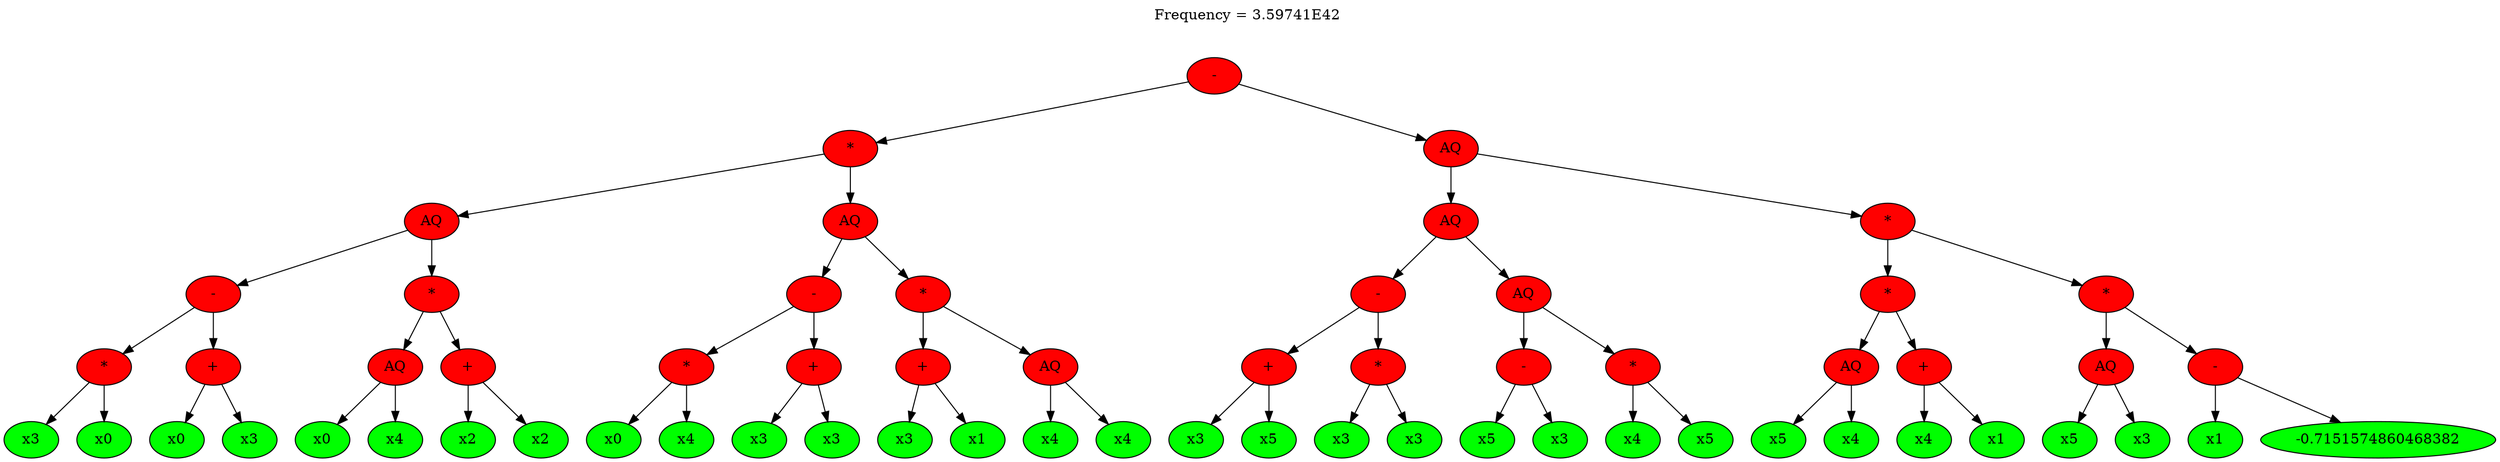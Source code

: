 strict digraph "" {
	graph [label=<Frequency = 3.59741E42
 <br/> <br/> <br/>>,
		labelloc=t
	];
	node [label="\N"];
	0	 [fillcolor="#ff0000",
		label="-",
		style=filled];
	1	 [fillcolor="#ff0000",
		label="*",
		style=filled];
	0 -> 1;
	32	 [fillcolor="#ff0000",
		label=AQ,
		style=filled];
	0 -> 32;
	2	 [fillcolor="#ff0000",
		label=AQ,
		style=filled];
	1 -> 2;
	17	 [fillcolor="#ff0000",
		label=AQ,
		style=filled];
	1 -> 17;
	3	 [fillcolor="#ff0000",
		label="-",
		style=filled];
	2 -> 3;
	10	 [fillcolor="#ff0000",
		label="*",
		style=filled];
	2 -> 10;
	4	 [fillcolor="#ff0000",
		label="*",
		style=filled];
	3 -> 4;
	7	 [fillcolor="#ff0000",
		label="+",
		style=filled];
	3 -> 7;
	5	 [fillcolor="#00ff00",
		label=x3,
		style=filled];
	4 -> 5;
	6	 [fillcolor="#00ff00",
		label=x0,
		style=filled];
	4 -> 6;
	8	 [fillcolor="#00ff00",
		label=x0,
		style=filled];
	7 -> 8;
	9	 [fillcolor="#00ff00",
		label=x3,
		style=filled];
	7 -> 9;
	11	 [fillcolor="#ff0000",
		label=AQ,
		style=filled];
	10 -> 11;
	14	 [fillcolor="#ff0000",
		label="+",
		style=filled];
	10 -> 14;
	12	 [fillcolor="#00ff00",
		label=x0,
		style=filled];
	11 -> 12;
	13	 [fillcolor="#00ff00",
		label=x4,
		style=filled];
	11 -> 13;
	15	 [fillcolor="#00ff00",
		label=x2,
		style=filled];
	14 -> 15;
	16	 [fillcolor="#00ff00",
		label=x2,
		style=filled];
	14 -> 16;
	18	 [fillcolor="#ff0000",
		label="-",
		style=filled];
	17 -> 18;
	25	 [fillcolor="#ff0000",
		label="*",
		style=filled];
	17 -> 25;
	19	 [fillcolor="#ff0000",
		label="*",
		style=filled];
	18 -> 19;
	22	 [fillcolor="#ff0000",
		label="+",
		style=filled];
	18 -> 22;
	20	 [fillcolor="#00ff00",
		label=x0,
		style=filled];
	19 -> 20;
	21	 [fillcolor="#00ff00",
		label=x4,
		style=filled];
	19 -> 21;
	23	 [fillcolor="#00ff00",
		label=x3,
		style=filled];
	22 -> 23;
	24	 [fillcolor="#00ff00",
		label=x3,
		style=filled];
	22 -> 24;
	26	 [fillcolor="#ff0000",
		label="+",
		style=filled];
	25 -> 26;
	29	 [fillcolor="#ff0000",
		label=AQ,
		style=filled];
	25 -> 29;
	27	 [fillcolor="#00ff00",
		label=x3,
		style=filled];
	26 -> 27;
	28	 [fillcolor="#00ff00",
		label=x1,
		style=filled];
	26 -> 28;
	30	 [fillcolor="#00ff00",
		label=x4,
		style=filled];
	29 -> 30;
	31	 [fillcolor="#00ff00",
		label=x4,
		style=filled];
	29 -> 31;
	33	 [fillcolor="#ff0000",
		label=AQ,
		style=filled];
	32 -> 33;
	48	 [fillcolor="#ff0000",
		label="*",
		style=filled];
	32 -> 48;
	34	 [fillcolor="#ff0000",
		label="-",
		style=filled];
	33 -> 34;
	41	 [fillcolor="#ff0000",
		label=AQ,
		style=filled];
	33 -> 41;
	35	 [fillcolor="#ff0000",
		label="+",
		style=filled];
	34 -> 35;
	38	 [fillcolor="#ff0000",
		label="*",
		style=filled];
	34 -> 38;
	36	 [fillcolor="#00ff00",
		label=x3,
		style=filled];
	35 -> 36;
	37	 [fillcolor="#00ff00",
		label=x5,
		style=filled];
	35 -> 37;
	39	 [fillcolor="#00ff00",
		label=x3,
		style=filled];
	38 -> 39;
	40	 [fillcolor="#00ff00",
		label=x3,
		style=filled];
	38 -> 40;
	42	 [fillcolor="#ff0000",
		label="-",
		style=filled];
	41 -> 42;
	45	 [fillcolor="#ff0000",
		label="*",
		style=filled];
	41 -> 45;
	43	 [fillcolor="#00ff00",
		label=x5,
		style=filled];
	42 -> 43;
	44	 [fillcolor="#00ff00",
		label=x3,
		style=filled];
	42 -> 44;
	46	 [fillcolor="#00ff00",
		label=x4,
		style=filled];
	45 -> 46;
	47	 [fillcolor="#00ff00",
		label=x5,
		style=filled];
	45 -> 47;
	49	 [fillcolor="#ff0000",
		label="*",
		style=filled];
	48 -> 49;
	56	 [fillcolor="#ff0000",
		label="*",
		style=filled];
	48 -> 56;
	50	 [fillcolor="#ff0000",
		label=AQ,
		style=filled];
	49 -> 50;
	53	 [fillcolor="#ff0000",
		label="+",
		style=filled];
	49 -> 53;
	51	 [fillcolor="#00ff00",
		label=x5,
		style=filled];
	50 -> 51;
	52	 [fillcolor="#00ff00",
		label=x4,
		style=filled];
	50 -> 52;
	54	 [fillcolor="#00ff00",
		label=x4,
		style=filled];
	53 -> 54;
	55	 [fillcolor="#00ff00",
		label=x1,
		style=filled];
	53 -> 55;
	57	 [fillcolor="#ff0000",
		label=AQ,
		style=filled];
	56 -> 57;
	60	 [fillcolor="#ff0000",
		label="-",
		style=filled];
	56 -> 60;
	58	 [fillcolor="#00ff00",
		label=x5,
		style=filled];
	57 -> 58;
	59	 [fillcolor="#00ff00",
		label=x3,
		style=filled];
	57 -> 59;
	61	 [fillcolor="#00ff00",
		label=x1,
		style=filled];
	60 -> 61;
	62	 [fillcolor="#00ff00",
		label=-0.7151574860468382,
		style=filled];
	60 -> 62;
}
